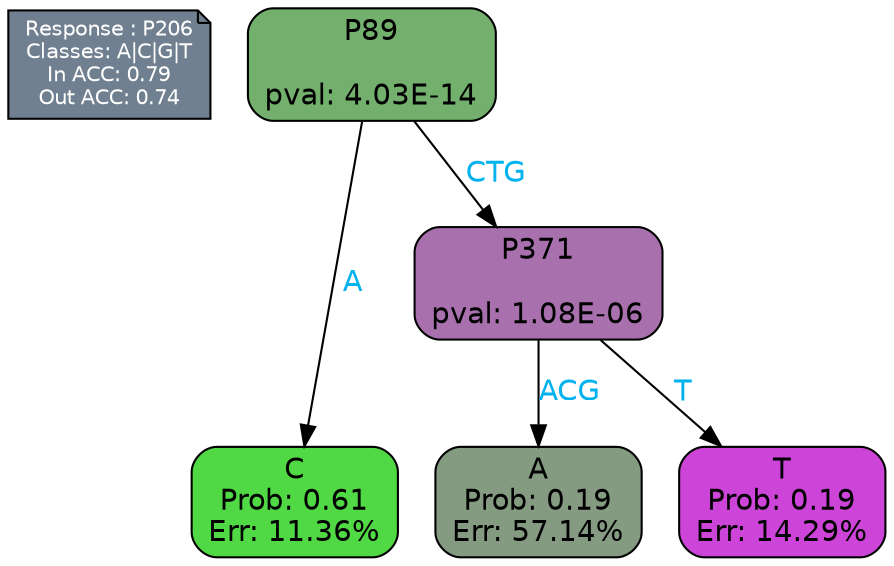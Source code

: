 digraph Tree {
node [shape=box, style="filled, rounded", color="black", fontname=helvetica] ;
graph [ranksep=equally, splines=polylines, bgcolor=transparent, dpi=600] ;
edge [fontname=helvetica] ;
LEGEND [label="Response : P206
Classes: A|C|G|T
In ACC: 0.79
Out ACC: 0.74
",shape=note,align=left,style=filled,fillcolor="slategray",fontcolor="white",fontsize=10];1 [label="P89

pval: 4.03E-14", fillcolor="#73b06d"] ;
2 [label="C
Prob: 0.61
Err: 11.36%", fillcolor="#50d944"] ;
3 [label="P371

pval: 1.08E-06", fillcolor="#a870ad"] ;
4 [label="A
Prob: 0.19
Err: 57.14%", fillcolor="#849b82"] ;
5 [label="T
Prob: 0.19
Err: 14.29%", fillcolor="#cc45d8"] ;
1 -> 2 [label="A",fontcolor=deepskyblue2] ;
1 -> 3 [label="CTG",fontcolor=deepskyblue2] ;
3 -> 4 [label="ACG",fontcolor=deepskyblue2] ;
3 -> 5 [label="T",fontcolor=deepskyblue2] ;
{rank = same; 2;4;5;}{rank = same; LEGEND;1;}}